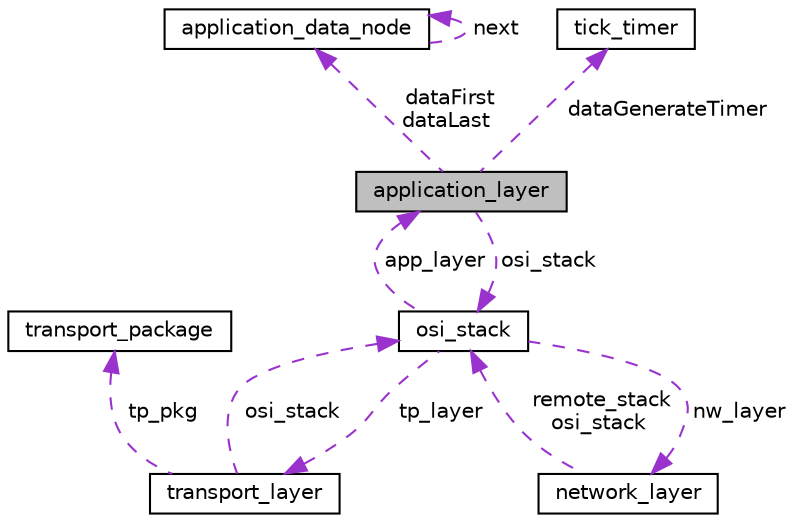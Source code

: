 digraph "application_layer"
{
  edge [fontname="Helvetica",fontsize="10",labelfontname="Helvetica",labelfontsize="10"];
  node [fontname="Helvetica",fontsize="10",shape=record];
  Node1 [label="application_layer",height=0.2,width=0.4,color="black", fillcolor="grey75", style="filled", fontcolor="black"];
  Node2 -> Node1 [dir="back",color="darkorchid3",fontsize="10",style="dashed",label=" osi_stack" ,fontname="Helvetica"];
  Node2 [label="osi_stack",height=0.2,width=0.4,color="black", fillcolor="white", style="filled",URL="$structosi__stack.html",tooltip="Implements the osi_stack_t data type."];
  Node1 -> Node2 [dir="back",color="darkorchid3",fontsize="10",style="dashed",label=" app_layer" ,fontname="Helvetica"];
  Node3 -> Node2 [dir="back",color="darkorchid3",fontsize="10",style="dashed",label=" tp_layer" ,fontname="Helvetica"];
  Node3 [label="transport_layer",height=0.2,width=0.4,color="black", fillcolor="white", style="filled",URL="$structtransport__layer.html",tooltip="Data structure implementing the transport_layer_t type."];
  Node2 -> Node3 [dir="back",color="darkorchid3",fontsize="10",style="dashed",label=" osi_stack" ,fontname="Helvetica"];
  Node4 -> Node3 [dir="back",color="darkorchid3",fontsize="10",style="dashed",label=" tp_pkg" ,fontname="Helvetica"];
  Node4 [label="transport_package",height=0.2,width=0.4,color="black", fillcolor="white", style="filled",URL="$structtransport__package.html",tooltip="Implements the transport_package_t datatype."];
  Node5 -> Node2 [dir="back",color="darkorchid3",fontsize="10",style="dashed",label=" nw_layer" ,fontname="Helvetica"];
  Node5 [label="network_layer",height=0.2,width=0.4,color="black", fillcolor="white", style="filled",URL="$structnetwork__layer.html",tooltip="Implements the network_layer_t data type."];
  Node2 -> Node5 [dir="back",color="darkorchid3",fontsize="10",style="dashed",label=" remote_stack\nosi_stack" ,fontname="Helvetica"];
  Node6 -> Node1 [dir="back",color="darkorchid3",fontsize="10",style="dashed",label=" dataFirst\ndataLast" ,fontname="Helvetica"];
  Node6 [label="application_data_node",height=0.2,width=0.4,color="black", fillcolor="white", style="filled",URL="$structapplication__data__node.html",tooltip="Implements the application_data_node_t data type."];
  Node6 -> Node6 [dir="back",color="darkorchid3",fontsize="10",style="dashed",label=" next" ,fontname="Helvetica"];
  Node7 -> Node1 [dir="back",color="darkorchid3",fontsize="10",style="dashed",label=" dataGenerateTimer" ,fontname="Helvetica"];
  Node7 [label="tick_timer",height=0.2,width=0.4,color="black", fillcolor="white", style="filled",URL="$structtick__timer.html",tooltip="Type representing a tick-timer object."];
}
